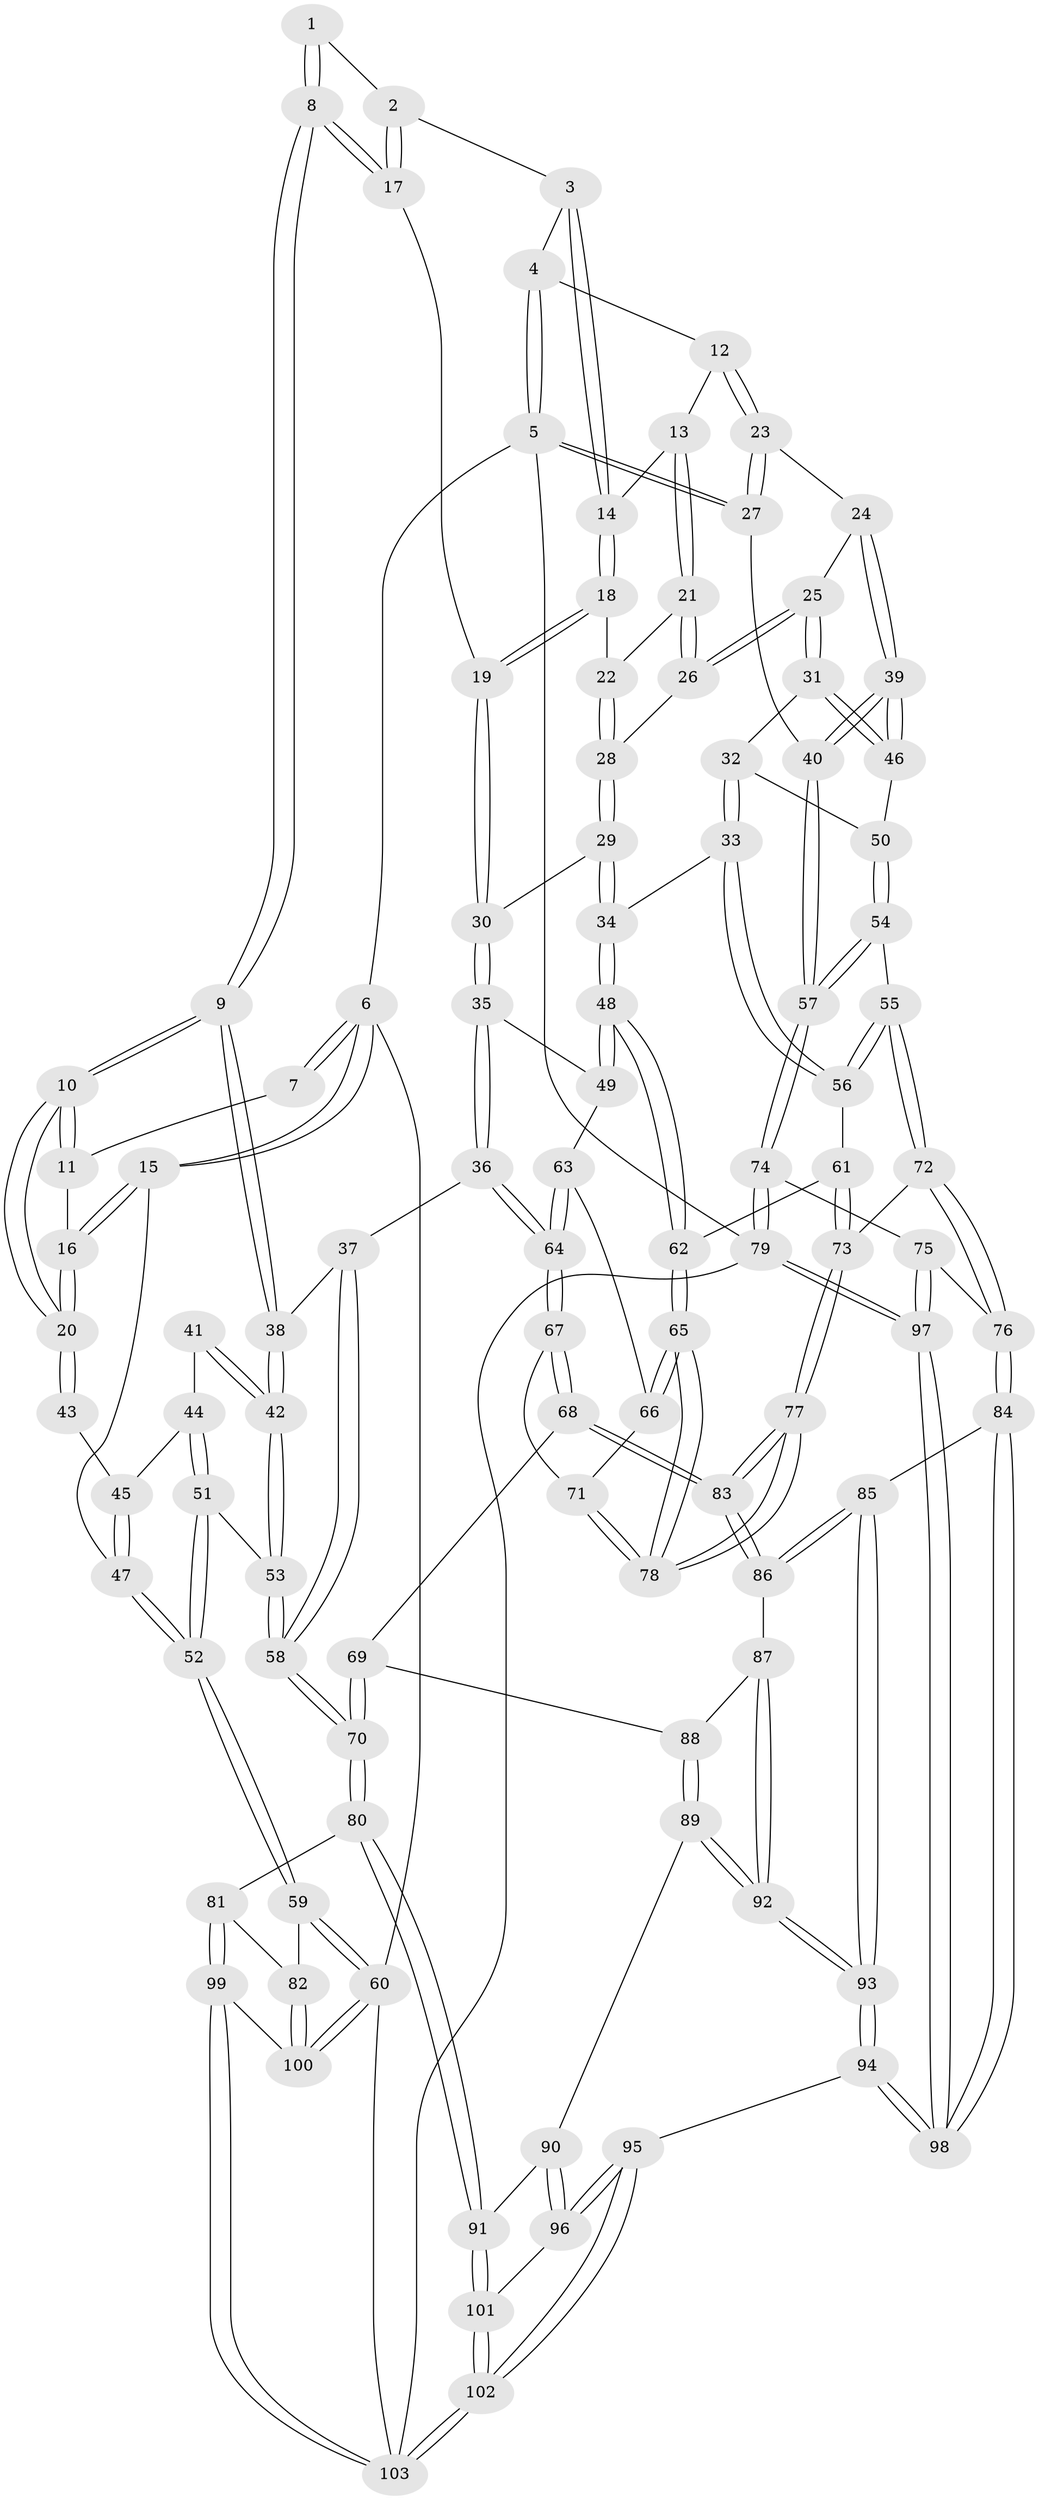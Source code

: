 // Generated by graph-tools (version 1.1) at 2025/03/03/09/25 03:03:14]
// undirected, 103 vertices, 254 edges
graph export_dot {
graph [start="1"]
  node [color=gray90,style=filled];
  1 [pos="+0.4007382471586801+0"];
  2 [pos="+0.5729350951163873+0"];
  3 [pos="+0.6554735090680148+0"];
  4 [pos="+0.7961970170616679+0"];
  5 [pos="+1+0"];
  6 [pos="+0+0"];
  7 [pos="+0.31274089915141806+0"];
  8 [pos="+0.3387434624258912+0.21168597352423432"];
  9 [pos="+0.3250063502465914+0.22329467862509644"];
  10 [pos="+0.2981762686972852+0.20147944758922195"];
  11 [pos="+0.24158540703576256+0.023389287422714032"];
  12 [pos="+0.8451411615847825+0.08982159109218489"];
  13 [pos="+0.83526249182126+0.09404895149410326"];
  14 [pos="+0.7161541894908434+0.05996032245716154"];
  15 [pos="+0+0"];
  16 [pos="+0.13252323442857722+0.0417468864035946"];
  17 [pos="+0.5356153069267913+0.14872868928000033"];
  18 [pos="+0.6936928277769201+0.12497894214645641"];
  19 [pos="+0.5728836565983964+0.17279758893134953"];
  20 [pos="+0.2936271805986048+0.19943426612458992"];
  21 [pos="+0.8093004669354741+0.12194256567864455"];
  22 [pos="+0.7196625779422594+0.14117615852071952"];
  23 [pos="+0.8795275866644786+0.10675733801411862"];
  24 [pos="+0.904696456134845+0.22528915801372978"];
  25 [pos="+0.8477589082035116+0.2556170667156327"];
  26 [pos="+0.7880501818902707+0.21990077890022608"];
  27 [pos="+1+0"];
  28 [pos="+0.7589035894397208+0.21885463277913508"];
  29 [pos="+0.7247389126193086+0.2427483002780051"];
  30 [pos="+0.6167810855185722+0.25789985408596233"];
  31 [pos="+0.8350666923329682+0.3039187737849403"];
  32 [pos="+0.8178206976862857+0.33508111656266476"];
  33 [pos="+0.7778051123231154+0.38035399974667783"];
  34 [pos="+0.7768094838176054+0.3803891252595917"];
  35 [pos="+0.6157684971059582+0.28852785152133514"];
  36 [pos="+0.47863404435889595+0.3916386692597978"];
  37 [pos="+0.3918310046609121+0.32482054341414535"];
  38 [pos="+0.32143468350927895+0.24566920961904062"];
  39 [pos="+1+0.2706746092362332"];
  40 [pos="+1+0.25626149591976993"];
  41 [pos="+0.0840547006423839+0.2640744334887817"];
  42 [pos="+0.27612221916050056+0.29229738068376876"];
  43 [pos="+0+0.14520076585494923"];
  44 [pos="+0.06624697778983056+0.3578252670335698"];
  45 [pos="+0+0.08053380959667965"];
  46 [pos="+0.9529877672630946+0.35780451819860026"];
  47 [pos="+0+0"];
  48 [pos="+0.7131893743923101+0.398977523329087"];
  49 [pos="+0.6817246062096856+0.38670692934939327"];
  50 [pos="+0.9308903798710526+0.38514629508208303"];
  51 [pos="+0.06520459278352228+0.45595085997047274"];
  52 [pos="+0+0.5907790516573271"];
  53 [pos="+0.20818755399334063+0.4116083669952316"];
  54 [pos="+0.9073138563297884+0.44845051548255543"];
  55 [pos="+0.8730843495683689+0.45561195678276983"];
  56 [pos="+0.834610259740837+0.44014939305482614"];
  57 [pos="+1+0.640158929959173"];
  58 [pos="+0.33555391789417854+0.5947526674965242"];
  59 [pos="+0+0.6163088717826533"];
  60 [pos="+0+1"];
  61 [pos="+0.7978837114422874+0.49958296620902554"];
  62 [pos="+0.7101393106963256+0.4915758436929242"];
  63 [pos="+0.6102061902232773+0.43698891341271084"];
  64 [pos="+0.4886596760841214+0.4227771172454781"];
  65 [pos="+0.693227160806696+0.5497224306462998"];
  66 [pos="+0.6113296099059846+0.47604269960262946"];
  67 [pos="+0.47191110011278353+0.5277825444582318"];
  68 [pos="+0.4131061397117714+0.6195970195898785"];
  69 [pos="+0.41307581786943937+0.6196134459249345"];
  70 [pos="+0.3559326245901082+0.6363616108328175"];
  71 [pos="+0.5729790899537878+0.5249162497240938"];
  72 [pos="+0.854548098348844+0.6490166481441272"];
  73 [pos="+0.794128133507505+0.6422423911188533"];
  74 [pos="+1+0.6729242689976821"];
  75 [pos="+1+0.7104106773883646"];
  76 [pos="+0.9924486886183249+0.7106913039204499"];
  77 [pos="+0.7059202109923888+0.6511884335729959"];
  78 [pos="+0.6932904006484388+0.6087185321912353"];
  79 [pos="+1+1"];
  80 [pos="+0.28533362023077574+0.7289760802572198"];
  81 [pos="+0.27204498365678326+0.7309926306443311"];
  82 [pos="+0.011658188517190811+0.6839904160922164"];
  83 [pos="+0.6817960225771859+0.6771346942235046"];
  84 [pos="+0.813519063916443+0.874701208525386"];
  85 [pos="+0.6807205232465734+0.787794152023316"];
  86 [pos="+0.6775435752003213+0.7027274291417087"];
  87 [pos="+0.5564992715960184+0.7558803798550293"];
  88 [pos="+0.5159390981503215+0.7566247705960788"];
  89 [pos="+0.5074586966210973+0.8462163824212622"];
  90 [pos="+0.3857533218791823+0.8142567806786049"];
  91 [pos="+0.30220457811227697+0.7549803270235121"];
  92 [pos="+0.5440862530196063+0.8745804746534827"];
  93 [pos="+0.5834041918032506+0.9129868374194422"];
  94 [pos="+0.581620426172878+1"];
  95 [pos="+0.551934212718513+1"];
  96 [pos="+0.42882396868087397+0.944702879697695"];
  97 [pos="+0.8279652377852441+1"];
  98 [pos="+0.81076453239216+1"];
  99 [pos="+0.14881083498760886+0.9800922666088808"];
  100 [pos="+0.08505094405748657+0.9266093271246302"];
  101 [pos="+0.3128919293790898+0.9136731826835117"];
  102 [pos="+0.2819009028950708+1"];
  103 [pos="+0.22331327452078545+1"];
  1 -- 2;
  1 -- 8;
  1 -- 8;
  2 -- 3;
  2 -- 17;
  2 -- 17;
  3 -- 4;
  3 -- 14;
  3 -- 14;
  4 -- 5;
  4 -- 5;
  4 -- 12;
  5 -- 6;
  5 -- 27;
  5 -- 27;
  5 -- 79;
  6 -- 7;
  6 -- 7;
  6 -- 15;
  6 -- 15;
  6 -- 60;
  7 -- 11;
  8 -- 9;
  8 -- 9;
  8 -- 17;
  8 -- 17;
  9 -- 10;
  9 -- 10;
  9 -- 38;
  9 -- 38;
  10 -- 11;
  10 -- 11;
  10 -- 20;
  10 -- 20;
  11 -- 16;
  12 -- 13;
  12 -- 23;
  12 -- 23;
  13 -- 14;
  13 -- 21;
  13 -- 21;
  14 -- 18;
  14 -- 18;
  15 -- 16;
  15 -- 16;
  15 -- 47;
  16 -- 20;
  16 -- 20;
  17 -- 19;
  18 -- 19;
  18 -- 19;
  18 -- 22;
  19 -- 30;
  19 -- 30;
  20 -- 43;
  20 -- 43;
  21 -- 22;
  21 -- 26;
  21 -- 26;
  22 -- 28;
  22 -- 28;
  23 -- 24;
  23 -- 27;
  23 -- 27;
  24 -- 25;
  24 -- 39;
  24 -- 39;
  25 -- 26;
  25 -- 26;
  25 -- 31;
  25 -- 31;
  26 -- 28;
  27 -- 40;
  28 -- 29;
  28 -- 29;
  29 -- 30;
  29 -- 34;
  29 -- 34;
  30 -- 35;
  30 -- 35;
  31 -- 32;
  31 -- 46;
  31 -- 46;
  32 -- 33;
  32 -- 33;
  32 -- 50;
  33 -- 34;
  33 -- 56;
  33 -- 56;
  34 -- 48;
  34 -- 48;
  35 -- 36;
  35 -- 36;
  35 -- 49;
  36 -- 37;
  36 -- 64;
  36 -- 64;
  37 -- 38;
  37 -- 58;
  37 -- 58;
  38 -- 42;
  38 -- 42;
  39 -- 40;
  39 -- 40;
  39 -- 46;
  39 -- 46;
  40 -- 57;
  40 -- 57;
  41 -- 42;
  41 -- 42;
  41 -- 44;
  42 -- 53;
  42 -- 53;
  43 -- 45;
  44 -- 45;
  44 -- 51;
  44 -- 51;
  45 -- 47;
  45 -- 47;
  46 -- 50;
  47 -- 52;
  47 -- 52;
  48 -- 49;
  48 -- 49;
  48 -- 62;
  48 -- 62;
  49 -- 63;
  50 -- 54;
  50 -- 54;
  51 -- 52;
  51 -- 52;
  51 -- 53;
  52 -- 59;
  52 -- 59;
  53 -- 58;
  53 -- 58;
  54 -- 55;
  54 -- 57;
  54 -- 57;
  55 -- 56;
  55 -- 56;
  55 -- 72;
  55 -- 72;
  56 -- 61;
  57 -- 74;
  57 -- 74;
  58 -- 70;
  58 -- 70;
  59 -- 60;
  59 -- 60;
  59 -- 82;
  60 -- 100;
  60 -- 100;
  60 -- 103;
  61 -- 62;
  61 -- 73;
  61 -- 73;
  62 -- 65;
  62 -- 65;
  63 -- 64;
  63 -- 64;
  63 -- 66;
  64 -- 67;
  64 -- 67;
  65 -- 66;
  65 -- 66;
  65 -- 78;
  65 -- 78;
  66 -- 71;
  67 -- 68;
  67 -- 68;
  67 -- 71;
  68 -- 69;
  68 -- 83;
  68 -- 83;
  69 -- 70;
  69 -- 70;
  69 -- 88;
  70 -- 80;
  70 -- 80;
  71 -- 78;
  71 -- 78;
  72 -- 73;
  72 -- 76;
  72 -- 76;
  73 -- 77;
  73 -- 77;
  74 -- 75;
  74 -- 79;
  74 -- 79;
  75 -- 76;
  75 -- 97;
  75 -- 97;
  76 -- 84;
  76 -- 84;
  77 -- 78;
  77 -- 78;
  77 -- 83;
  77 -- 83;
  79 -- 97;
  79 -- 97;
  79 -- 103;
  80 -- 81;
  80 -- 91;
  80 -- 91;
  81 -- 82;
  81 -- 99;
  81 -- 99;
  82 -- 100;
  82 -- 100;
  83 -- 86;
  83 -- 86;
  84 -- 85;
  84 -- 98;
  84 -- 98;
  85 -- 86;
  85 -- 86;
  85 -- 93;
  85 -- 93;
  86 -- 87;
  87 -- 88;
  87 -- 92;
  87 -- 92;
  88 -- 89;
  88 -- 89;
  89 -- 90;
  89 -- 92;
  89 -- 92;
  90 -- 91;
  90 -- 96;
  90 -- 96;
  91 -- 101;
  91 -- 101;
  92 -- 93;
  92 -- 93;
  93 -- 94;
  93 -- 94;
  94 -- 95;
  94 -- 98;
  94 -- 98;
  95 -- 96;
  95 -- 96;
  95 -- 102;
  95 -- 102;
  96 -- 101;
  97 -- 98;
  97 -- 98;
  99 -- 100;
  99 -- 103;
  99 -- 103;
  101 -- 102;
  101 -- 102;
  102 -- 103;
  102 -- 103;
}
